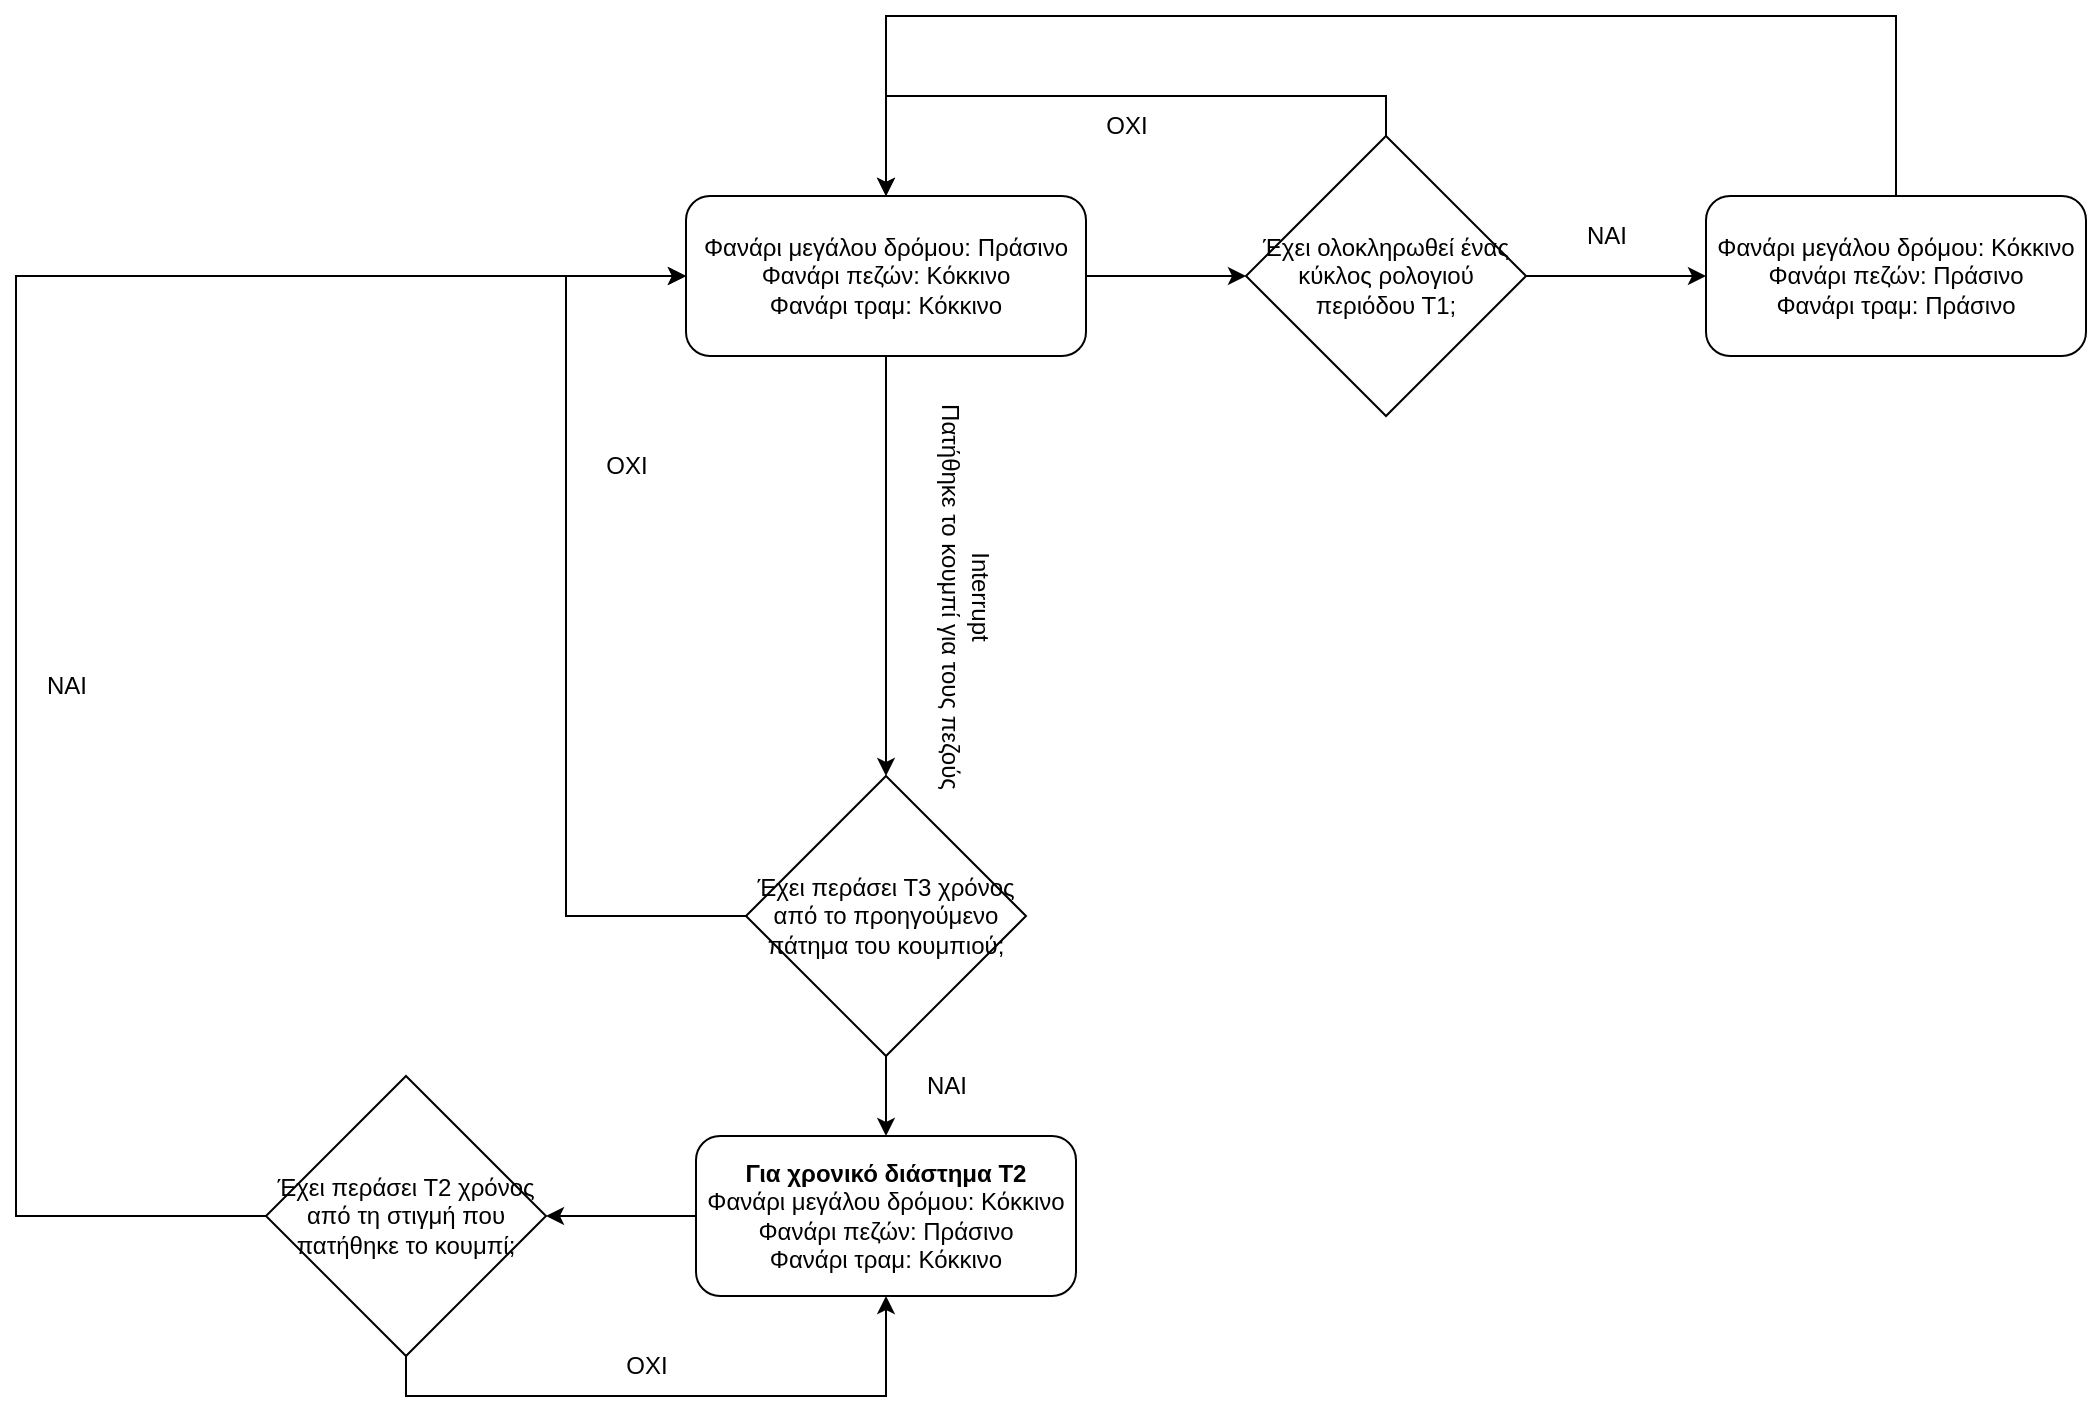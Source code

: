 <mxfile version="21.1.1" type="google">
  <diagram id="C5RBs43oDa-KdzZeNtuy" name="Page-1">
    <mxGraphModel grid="1" page="1" gridSize="10" guides="1" tooltips="1" connect="1" arrows="1" fold="1" pageScale="1" pageWidth="827" pageHeight="1169" math="0" shadow="0">
      <root>
        <mxCell id="WIyWlLk6GJQsqaUBKTNV-0" />
        <mxCell id="WIyWlLk6GJQsqaUBKTNV-1" parent="WIyWlLk6GJQsqaUBKTNV-0" />
        <mxCell id="AtxcrGBl7O9khGKJAv3k-14" style="edgeStyle=orthogonalEdgeStyle;rounded=0;orthogonalLoop=1;jettySize=auto;html=1;exitX=0.5;exitY=1;exitDx=0;exitDy=0;entryX=0.5;entryY=0;entryDx=0;entryDy=0;" edge="1" parent="WIyWlLk6GJQsqaUBKTNV-1" source="WIyWlLk6GJQsqaUBKTNV-3" target="AtxcrGBl7O9khGKJAv3k-13">
          <mxGeometry relative="1" as="geometry" />
        </mxCell>
        <mxCell id="AtxcrGBl7O9khGKJAv3k-30" style="edgeStyle=orthogonalEdgeStyle;rounded=0;orthogonalLoop=1;jettySize=auto;html=1;entryX=0;entryY=0.5;entryDx=0;entryDy=0;" edge="1" parent="WIyWlLk6GJQsqaUBKTNV-1" source="WIyWlLk6GJQsqaUBKTNV-3" target="AtxcrGBl7O9khGKJAv3k-29">
          <mxGeometry relative="1" as="geometry" />
        </mxCell>
        <mxCell id="WIyWlLk6GJQsqaUBKTNV-3" value="&lt;div&gt;Φανάρι μεγάλου δρόμου: Πράσινο&lt;/div&gt;&lt;div&gt;Φανάρι πεζών: Κόκκινο&lt;/div&gt;&lt;div&gt;Φανάρι τραμ: Κόκκινο&lt;br&gt;&lt;/div&gt;" style="rounded=1;whiteSpace=wrap;html=1;fontSize=12;glass=0;strokeWidth=1;shadow=0;" vertex="1" parent="WIyWlLk6GJQsqaUBKTNV-1">
          <mxGeometry x="110" y="100" width="200" height="80" as="geometry" />
        </mxCell>
        <mxCell id="AtxcrGBl7O9khGKJAv3k-22" value="" style="edgeStyle=orthogonalEdgeStyle;rounded=0;orthogonalLoop=1;jettySize=auto;html=1;entryX=1;entryY=0.5;entryDx=0;entryDy=0;" edge="1" parent="WIyWlLk6GJQsqaUBKTNV-1" source="l5k74pO5Fn1SWW0IyM2e-6" target="AtxcrGBl7O9khGKJAv3k-23">
          <mxGeometry relative="1" as="geometry">
            <mxPoint x="-20" y="610" as="targetPoint" />
          </mxGeometry>
        </mxCell>
        <mxCell id="l5k74pO5Fn1SWW0IyM2e-6" value="&lt;div&gt;&lt;b&gt;Για χρονικό διάστημα Τ2&lt;/b&gt;&lt;br&gt;&lt;/div&gt;&lt;div&gt;Φανάρι μεγάλου δρόμου: Κόκκινο&lt;/div&gt;&lt;div&gt;Φανάρι πεζών: Πράσινο&lt;br&gt;&lt;/div&gt;&lt;div&gt;Φανάρι τραμ: Κόκκινο&lt;br&gt;&lt;/div&gt;" style="rounded=1;whiteSpace=wrap;html=1;fontSize=12;glass=0;strokeWidth=1;shadow=0;" vertex="1" parent="WIyWlLk6GJQsqaUBKTNV-1">
          <mxGeometry x="115" y="570" width="190" height="80" as="geometry" />
        </mxCell>
        <mxCell id="AtxcrGBl7O9khGKJAv3k-36" style="edgeStyle=orthogonalEdgeStyle;rounded=0;orthogonalLoop=1;jettySize=auto;html=1;" edge="1" parent="WIyWlLk6GJQsqaUBKTNV-1" source="AtxcrGBl7O9khGKJAv3k-1" target="WIyWlLk6GJQsqaUBKTNV-3">
          <mxGeometry relative="1" as="geometry">
            <mxPoint x="210" y="100" as="targetPoint" />
            <Array as="points">
              <mxPoint x="715" y="10" />
              <mxPoint x="210" y="10" />
            </Array>
          </mxGeometry>
        </mxCell>
        <mxCell id="AtxcrGBl7O9khGKJAv3k-1" value="&lt;div&gt;Φανάρι μεγάλου δρόμου: Κόκκινο&lt;/div&gt;&lt;div&gt;Φανάρι πεζών: Πράσινο&lt;/div&gt;&lt;div&gt;Φανάρι τραμ: Πράσινο&lt;br&gt;&lt;/div&gt;" style="rounded=1;whiteSpace=wrap;html=1;fontSize=12;glass=0;strokeWidth=1;shadow=0;" vertex="1" parent="WIyWlLk6GJQsqaUBKTNV-1">
          <mxGeometry x="620" y="100" width="190" height="80" as="geometry" />
        </mxCell>
        <mxCell id="AtxcrGBl7O9khGKJAv3k-3" value="&lt;div&gt;Interrupt&lt;/div&gt;&lt;div&gt;Πατήθηκε το κουμπί για τους πεζούς&lt;br&gt;&lt;/div&gt;" style="text;html=1;align=center;verticalAlign=middle;resizable=0;points=[];autosize=1;strokeColor=none;fillColor=none;rotation=90;" vertex="1" parent="WIyWlLk6GJQsqaUBKTNV-1">
          <mxGeometry x="140" y="280" width="220" height="40" as="geometry" />
        </mxCell>
        <mxCell id="AtxcrGBl7O9khGKJAv3k-10" style="edgeStyle=orthogonalEdgeStyle;rounded=0;orthogonalLoop=1;jettySize=auto;html=1;exitX=0;exitY=0.5;exitDx=0;exitDy=0;entryX=0;entryY=0.5;entryDx=0;entryDy=0;" edge="1" parent="WIyWlLk6GJQsqaUBKTNV-1" source="AtxcrGBl7O9khGKJAv3k-23" target="WIyWlLk6GJQsqaUBKTNV-3">
          <mxGeometry relative="1" as="geometry">
            <mxPoint x="-160" y="610" as="sourcePoint" />
            <mxPoint x="100" y="140" as="targetPoint" />
            <Array as="points">
              <mxPoint x="-225" y="610" />
              <mxPoint x="-225" y="140" />
            </Array>
          </mxGeometry>
        </mxCell>
        <mxCell id="AtxcrGBl7O9khGKJAv3k-15" style="edgeStyle=orthogonalEdgeStyle;rounded=0;orthogonalLoop=1;jettySize=auto;html=1;entryX=0.5;entryY=0;entryDx=0;entryDy=0;" edge="1" parent="WIyWlLk6GJQsqaUBKTNV-1" source="AtxcrGBl7O9khGKJAv3k-13" target="l5k74pO5Fn1SWW0IyM2e-6">
          <mxGeometry relative="1" as="geometry" />
        </mxCell>
        <mxCell id="AtxcrGBl7O9khGKJAv3k-17" style="edgeStyle=orthogonalEdgeStyle;rounded=0;orthogonalLoop=1;jettySize=auto;html=1;entryX=0;entryY=0.5;entryDx=0;entryDy=0;" edge="1" parent="WIyWlLk6GJQsqaUBKTNV-1" source="AtxcrGBl7O9khGKJAv3k-13" target="WIyWlLk6GJQsqaUBKTNV-3">
          <mxGeometry relative="1" as="geometry">
            <Array as="points">
              <mxPoint x="50" y="460" />
              <mxPoint x="50" y="140" />
            </Array>
          </mxGeometry>
        </mxCell>
        <mxCell id="AtxcrGBl7O9khGKJAv3k-13" value="Έχει περάσει Τ3 χρόνος από το προηγούμενο πάτημα του κουμπιού;" style="rhombus;whiteSpace=wrap;html=1;" vertex="1" parent="WIyWlLk6GJQsqaUBKTNV-1">
          <mxGeometry x="140" y="390" width="140" height="140" as="geometry" />
        </mxCell>
        <mxCell id="AtxcrGBl7O9khGKJAv3k-16" value="ΝΑΙ" style="text;html=1;align=center;verticalAlign=middle;resizable=0;points=[];autosize=1;strokeColor=none;fillColor=none;" vertex="1" parent="WIyWlLk6GJQsqaUBKTNV-1">
          <mxGeometry x="220" y="530" width="40" height="30" as="geometry" />
        </mxCell>
        <mxCell id="AtxcrGBl7O9khGKJAv3k-18" value="ΟΧΙ" style="text;html=1;align=center;verticalAlign=middle;resizable=0;points=[];autosize=1;strokeColor=none;fillColor=none;" vertex="1" parent="WIyWlLk6GJQsqaUBKTNV-1">
          <mxGeometry x="60" y="220" width="40" height="30" as="geometry" />
        </mxCell>
        <mxCell id="AtxcrGBl7O9khGKJAv3k-24" style="edgeStyle=orthogonalEdgeStyle;rounded=0;orthogonalLoop=1;jettySize=auto;html=1;exitX=0.5;exitY=1;exitDx=0;exitDy=0;entryX=0.5;entryY=1;entryDx=0;entryDy=0;" edge="1" parent="WIyWlLk6GJQsqaUBKTNV-1" source="AtxcrGBl7O9khGKJAv3k-23" target="l5k74pO5Fn1SWW0IyM2e-6">
          <mxGeometry relative="1" as="geometry" />
        </mxCell>
        <mxCell id="AtxcrGBl7O9khGKJAv3k-23" value="Έχει περάσει Τ2 χρόνος από τη στιγμή που πατήθηκε το κουμπί;" style="rhombus;whiteSpace=wrap;html=1;" vertex="1" parent="WIyWlLk6GJQsqaUBKTNV-1">
          <mxGeometry x="-100" y="540" width="140" height="140" as="geometry" />
        </mxCell>
        <mxCell id="AtxcrGBl7O9khGKJAv3k-25" value="ΟΧΙ" style="text;html=1;align=center;verticalAlign=middle;resizable=0;points=[];autosize=1;strokeColor=none;fillColor=none;" vertex="1" parent="WIyWlLk6GJQsqaUBKTNV-1">
          <mxGeometry x="70" y="670" width="40" height="30" as="geometry" />
        </mxCell>
        <mxCell id="AtxcrGBl7O9khGKJAv3k-26" value="ΝΑΙ" style="text;html=1;align=center;verticalAlign=middle;resizable=0;points=[];autosize=1;strokeColor=none;fillColor=none;" vertex="1" parent="WIyWlLk6GJQsqaUBKTNV-1">
          <mxGeometry x="-220" y="330" width="40" height="30" as="geometry" />
        </mxCell>
        <mxCell id="AtxcrGBl7O9khGKJAv3k-31" style="edgeStyle=orthogonalEdgeStyle;rounded=0;orthogonalLoop=1;jettySize=auto;html=1;exitX=1;exitY=0.5;exitDx=0;exitDy=0;entryX=0;entryY=0.5;entryDx=0;entryDy=0;" edge="1" parent="WIyWlLk6GJQsqaUBKTNV-1" source="AtxcrGBl7O9khGKJAv3k-29" target="AtxcrGBl7O9khGKJAv3k-1">
          <mxGeometry relative="1" as="geometry" />
        </mxCell>
        <mxCell id="AtxcrGBl7O9khGKJAv3k-32" style="edgeStyle=orthogonalEdgeStyle;rounded=0;orthogonalLoop=1;jettySize=auto;html=1;entryX=0.5;entryY=0;entryDx=0;entryDy=0;" edge="1" parent="WIyWlLk6GJQsqaUBKTNV-1" source="AtxcrGBl7O9khGKJAv3k-29" target="WIyWlLk6GJQsqaUBKTNV-3">
          <mxGeometry relative="1" as="geometry">
            <Array as="points">
              <mxPoint x="460" y="50" />
              <mxPoint x="210" y="50" />
            </Array>
          </mxGeometry>
        </mxCell>
        <mxCell id="AtxcrGBl7O9khGKJAv3k-29" value="Έχει ολοκληρωθεί ένας κύκλος ρολογιού περιόδου Τ1;" style="rhombus;whiteSpace=wrap;html=1;" vertex="1" parent="WIyWlLk6GJQsqaUBKTNV-1">
          <mxGeometry x="390" y="70" width="140" height="140" as="geometry" />
        </mxCell>
        <mxCell id="AtxcrGBl7O9khGKJAv3k-33" value="ΟΧΙ" style="text;html=1;align=center;verticalAlign=middle;resizable=0;points=[];autosize=1;strokeColor=none;fillColor=none;" vertex="1" parent="WIyWlLk6GJQsqaUBKTNV-1">
          <mxGeometry x="310" y="50" width="40" height="30" as="geometry" />
        </mxCell>
        <mxCell id="AtxcrGBl7O9khGKJAv3k-34" value="ΝΑΙ" style="text;html=1;align=center;verticalAlign=middle;resizable=0;points=[];autosize=1;strokeColor=none;fillColor=none;" vertex="1" parent="WIyWlLk6GJQsqaUBKTNV-1">
          <mxGeometry x="550" y="105" width="40" height="30" as="geometry" />
        </mxCell>
      </root>
    </mxGraphModel>
  </diagram>
</mxfile>
